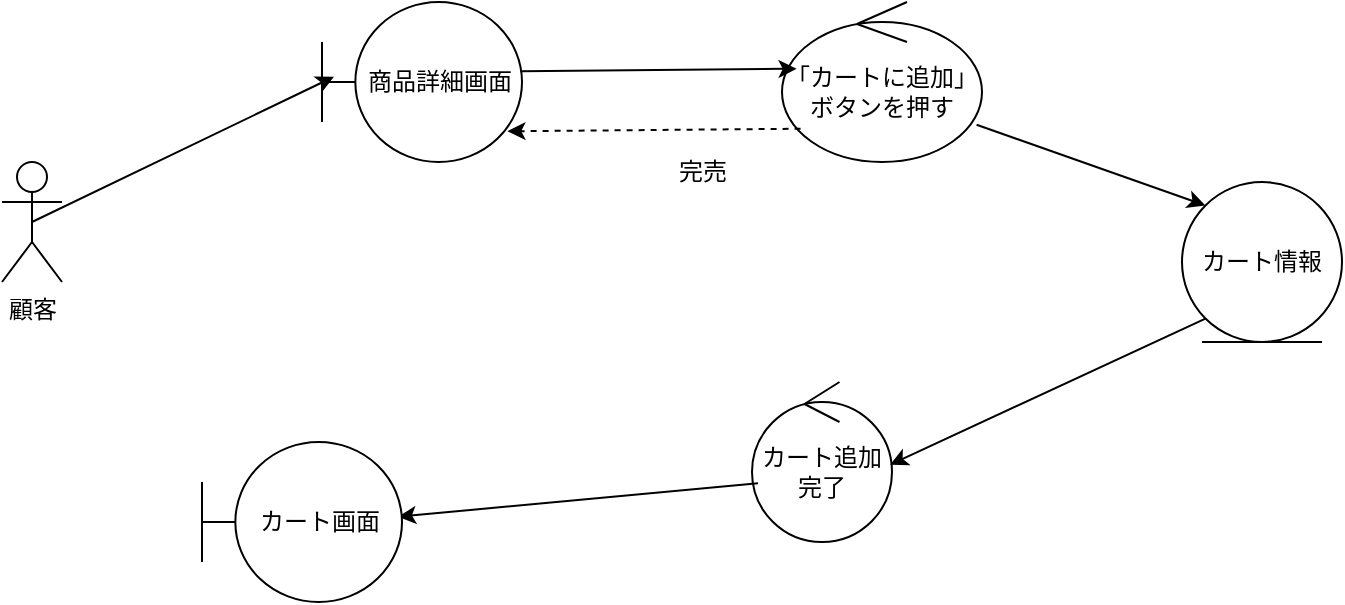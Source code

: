 <mxfile>
    <diagram id="vyZmzNTwbwIMjdQ89Ls6" name="ページ1">
        <mxGraphModel dx="477" dy="419" grid="1" gridSize="10" guides="1" tooltips="1" connect="1" arrows="1" fold="1" page="1" pageScale="1" pageWidth="827" pageHeight="1169" math="0" shadow="0">
            <root>
                <mxCell id="0"/>
                <mxCell id="1" parent="0"/>
                <mxCell id="2" value="顧客" style="shape=umlActor;verticalLabelPosition=bottom;verticalAlign=top;html=1;" vertex="1" parent="1">
                    <mxGeometry x="60" y="380" width="30" height="60" as="geometry"/>
                </mxCell>
                <mxCell id="3" value="商品詳細画面" style="shape=umlBoundary;whiteSpace=wrap;html=1;" vertex="1" parent="1">
                    <mxGeometry x="220" y="300" width="100" height="80" as="geometry"/>
                </mxCell>
                <mxCell id="4" value="「カートに追加」ボタンを押す" style="ellipse;shape=umlControl;whiteSpace=wrap;html=1;" vertex="1" parent="1">
                    <mxGeometry x="450" y="300" width="100" height="80" as="geometry"/>
                </mxCell>
                <mxCell id="5" value="カート情報" style="ellipse;shape=umlEntity;whiteSpace=wrap;html=1;" vertex="1" parent="1">
                    <mxGeometry x="650" y="390" width="80" height="80" as="geometry"/>
                </mxCell>
                <mxCell id="7" value="カート追加完了" style="ellipse;shape=umlControl;whiteSpace=wrap;html=1;" vertex="1" parent="1">
                    <mxGeometry x="435" y="490" width="70" height="80" as="geometry"/>
                </mxCell>
                <mxCell id="8" value="" style="endArrow=classic;html=1;exitX=0.993;exitY=0.433;exitDx=0;exitDy=0;exitPerimeter=0;entryX=0.073;entryY=0.417;entryDx=0;entryDy=0;entryPerimeter=0;" edge="1" parent="1" source="3" target="4">
                    <mxGeometry width="50" height="50" relative="1" as="geometry">
                        <mxPoint x="490" y="500" as="sourcePoint"/>
                        <mxPoint x="540" y="450" as="targetPoint"/>
                    </mxGeometry>
                </mxCell>
                <mxCell id="9" value="" style="endArrow=classic;html=1;exitX=0.093;exitY=0.792;exitDx=0;exitDy=0;exitPerimeter=0;entryX=0.927;entryY=0.808;entryDx=0;entryDy=0;entryPerimeter=0;dashed=1;" edge="1" parent="1" source="4" target="3">
                    <mxGeometry width="50" height="50" relative="1" as="geometry">
                        <mxPoint x="329" y="345" as="sourcePoint"/>
                        <mxPoint x="467" y="343" as="targetPoint"/>
                    </mxGeometry>
                </mxCell>
                <mxCell id="11" value="完売" style="text;html=1;align=center;verticalAlign=middle;resizable=0;points=[];autosize=1;strokeColor=none;fillColor=none;" vertex="1" parent="1">
                    <mxGeometry x="385" y="370" width="50" height="30" as="geometry"/>
                </mxCell>
                <mxCell id="12" value="" style="endArrow=classic;html=1;exitX=0.973;exitY=0.767;exitDx=0;exitDy=0;exitPerimeter=0;entryX=0;entryY=0;entryDx=0;entryDy=0;" edge="1" parent="1" source="4" target="5">
                    <mxGeometry width="50" height="50" relative="1" as="geometry">
                        <mxPoint x="329" y="345" as="sourcePoint"/>
                        <mxPoint x="467" y="343" as="targetPoint"/>
                    </mxGeometry>
                </mxCell>
                <mxCell id="13" value="" style="endArrow=classic;html=1;exitX=0;exitY=1;exitDx=0;exitDy=0;entryX=0.986;entryY=0.517;entryDx=0;entryDy=0;entryPerimeter=0;" edge="1" parent="1" source="5" target="7">
                    <mxGeometry width="50" height="50" relative="1" as="geometry">
                        <mxPoint x="339" y="355" as="sourcePoint"/>
                        <mxPoint x="477" y="353" as="targetPoint"/>
                    </mxGeometry>
                </mxCell>
                <mxCell id="14" value="" style="endArrow=classic;html=1;exitX=0.043;exitY=0.633;exitDx=0;exitDy=0;exitPerimeter=0;entryX=0.98;entryY=0.467;entryDx=0;entryDy=0;entryPerimeter=0;" edge="1" parent="1" source="7" target="16">
                    <mxGeometry width="50" height="50" relative="1" as="geometry">
                        <mxPoint x="349" y="365" as="sourcePoint"/>
                        <mxPoint x="487" y="363" as="targetPoint"/>
                    </mxGeometry>
                </mxCell>
                <mxCell id="15" value="" style="endArrow=classic;html=1;exitX=0.5;exitY=0.5;exitDx=0;exitDy=0;exitPerimeter=0;entryX=0.06;entryY=0.467;entryDx=0;entryDy=0;entryPerimeter=0;" edge="1" parent="1" source="2" target="3">
                    <mxGeometry width="50" height="50" relative="1" as="geometry">
                        <mxPoint x="359" y="375" as="sourcePoint"/>
                        <mxPoint x="497" y="373" as="targetPoint"/>
                    </mxGeometry>
                </mxCell>
                <mxCell id="16" value="カート画面" style="shape=umlBoundary;whiteSpace=wrap;html=1;" vertex="1" parent="1">
                    <mxGeometry x="160" y="520" width="100" height="80" as="geometry"/>
                </mxCell>
            </root>
        </mxGraphModel>
    </diagram>
</mxfile>